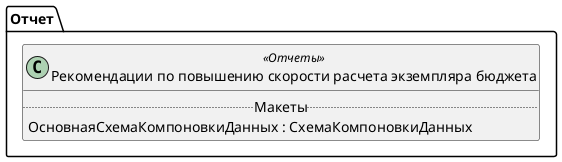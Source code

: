 ﻿@startuml РекомендацииПоПовышениюСкоростиРасчетаЭкземпляраБюджета
'!include templates.wsd
'..\include templates.wsd
class Отчет.РекомендацииПоПовышениюСкоростиРасчетаЭкземпляраБюджета as "Рекомендации по повышению скорости расчета экземпляра бюджета" <<Отчеты>>
{
..Макеты..
ОсновнаяСхемаКомпоновкиДанных : СхемаКомпоновкиДанных
}
@enduml
